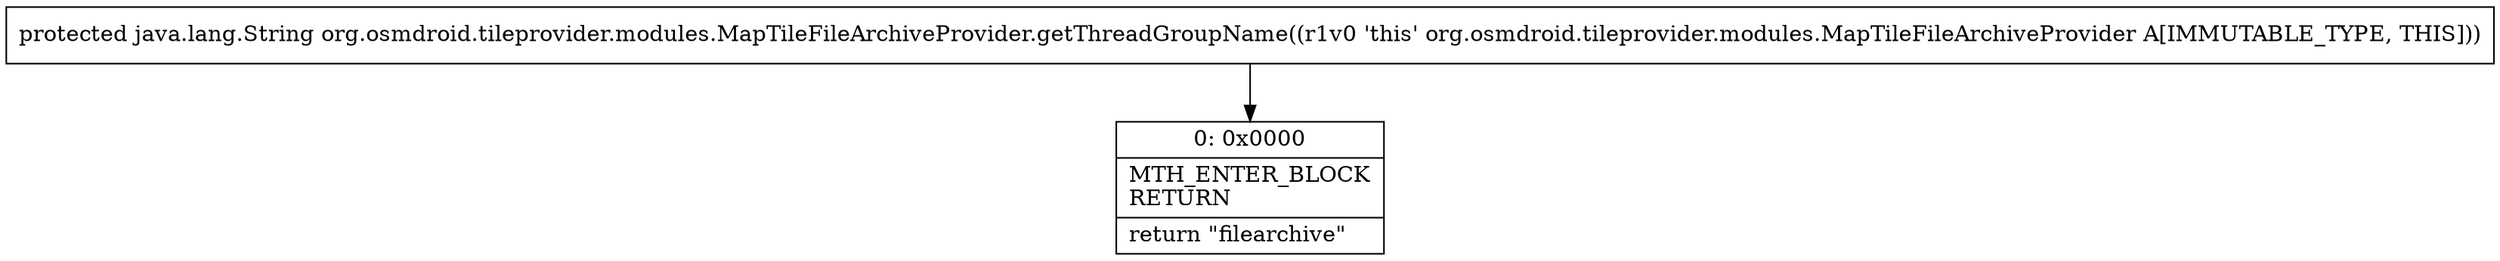 digraph "CFG fororg.osmdroid.tileprovider.modules.MapTileFileArchiveProvider.getThreadGroupName()Ljava\/lang\/String;" {
Node_0 [shape=record,label="{0\:\ 0x0000|MTH_ENTER_BLOCK\lRETURN\l|return \"filearchive\"\l}"];
MethodNode[shape=record,label="{protected java.lang.String org.osmdroid.tileprovider.modules.MapTileFileArchiveProvider.getThreadGroupName((r1v0 'this' org.osmdroid.tileprovider.modules.MapTileFileArchiveProvider A[IMMUTABLE_TYPE, THIS])) }"];
MethodNode -> Node_0;
}

